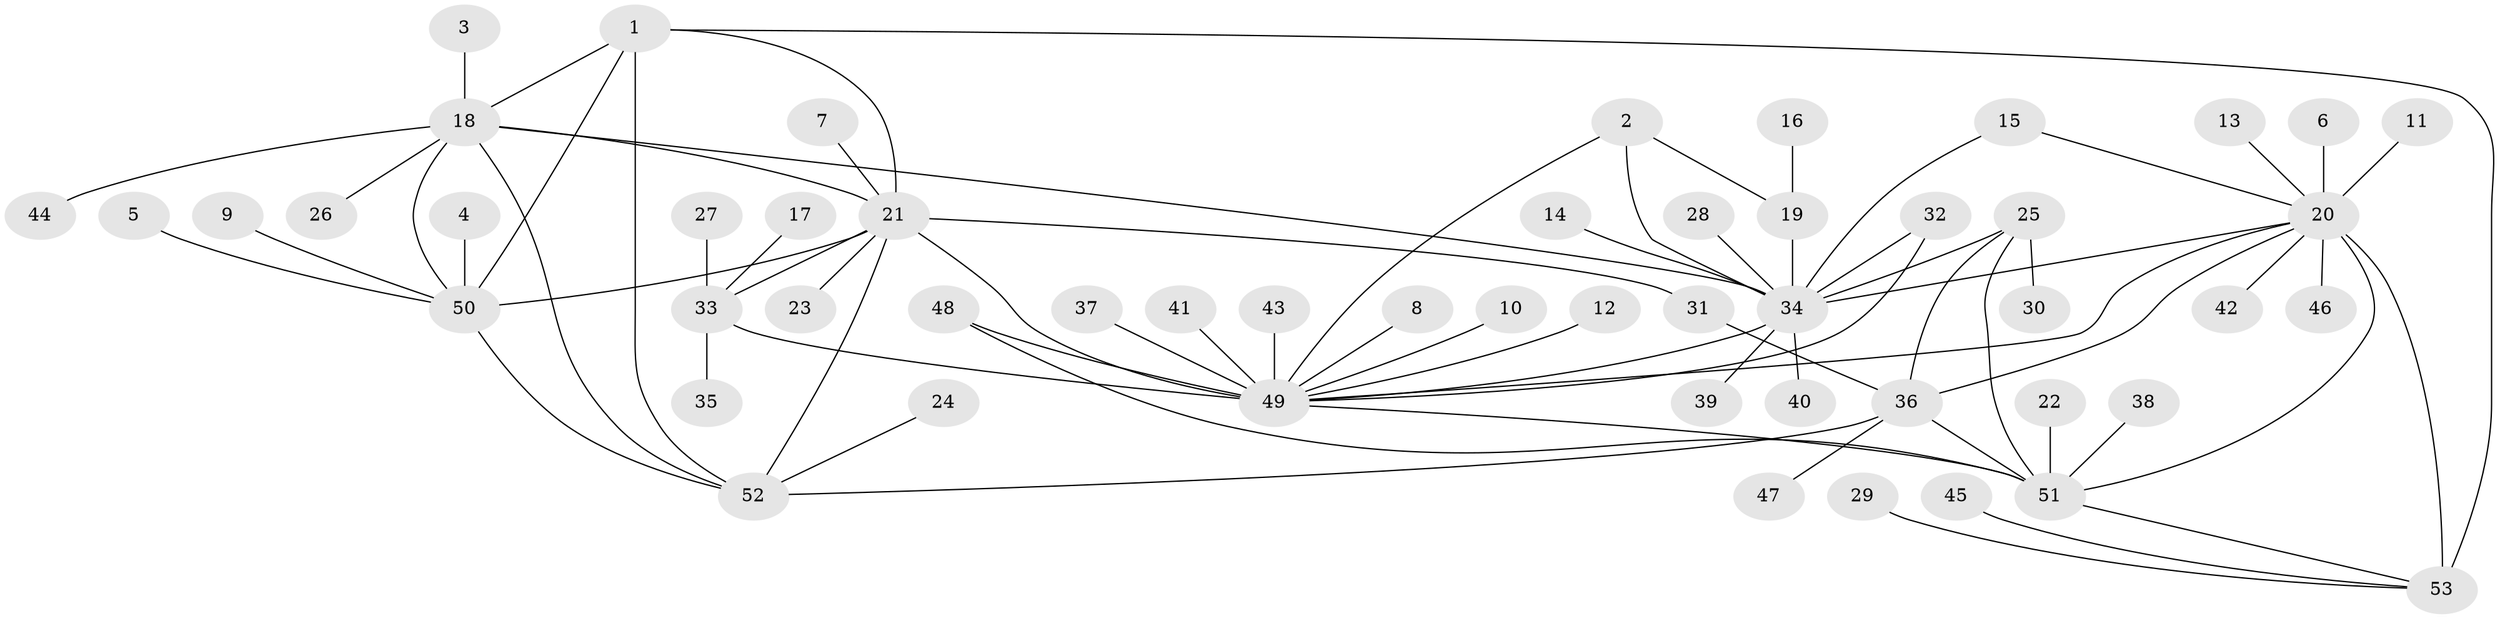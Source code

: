 // original degree distribution, {8: 0.018867924528301886, 9: 0.04716981132075472, 11: 0.018867924528301886, 10: 0.03773584905660377, 6: 0.03773584905660377, 5: 0.03773584905660377, 7: 0.018867924528301886, 12: 0.009433962264150943, 4: 0.009433962264150943, 1: 0.5754716981132075, 2: 0.1509433962264151, 3: 0.03773584905660377}
// Generated by graph-tools (version 1.1) at 2025/50/03/09/25 03:50:30]
// undirected, 53 vertices, 74 edges
graph export_dot {
graph [start="1"]
  node [color=gray90,style=filled];
  1;
  2;
  3;
  4;
  5;
  6;
  7;
  8;
  9;
  10;
  11;
  12;
  13;
  14;
  15;
  16;
  17;
  18;
  19;
  20;
  21;
  22;
  23;
  24;
  25;
  26;
  27;
  28;
  29;
  30;
  31;
  32;
  33;
  34;
  35;
  36;
  37;
  38;
  39;
  40;
  41;
  42;
  43;
  44;
  45;
  46;
  47;
  48;
  49;
  50;
  51;
  52;
  53;
  1 -- 18 [weight=1.0];
  1 -- 21 [weight=1.0];
  1 -- 50 [weight=1.0];
  1 -- 52 [weight=1.0];
  1 -- 53 [weight=1.0];
  2 -- 19 [weight=1.0];
  2 -- 34 [weight=3.0];
  2 -- 49 [weight=1.0];
  3 -- 18 [weight=1.0];
  4 -- 50 [weight=1.0];
  5 -- 50 [weight=1.0];
  6 -- 20 [weight=1.0];
  7 -- 21 [weight=1.0];
  8 -- 49 [weight=1.0];
  9 -- 50 [weight=1.0];
  10 -- 49 [weight=1.0];
  11 -- 20 [weight=1.0];
  12 -- 49 [weight=1.0];
  13 -- 20 [weight=1.0];
  14 -- 34 [weight=1.0];
  15 -- 20 [weight=1.0];
  15 -- 34 [weight=1.0];
  16 -- 19 [weight=1.0];
  17 -- 33 [weight=1.0];
  18 -- 21 [weight=1.0];
  18 -- 26 [weight=1.0];
  18 -- 34 [weight=1.0];
  18 -- 44 [weight=1.0];
  18 -- 50 [weight=1.0];
  18 -- 52 [weight=1.0];
  19 -- 34 [weight=3.0];
  20 -- 34 [weight=1.0];
  20 -- 36 [weight=1.0];
  20 -- 42 [weight=1.0];
  20 -- 46 [weight=1.0];
  20 -- 49 [weight=1.0];
  20 -- 51 [weight=2.0];
  20 -- 53 [weight=4.0];
  21 -- 23 [weight=1.0];
  21 -- 31 [weight=1.0];
  21 -- 33 [weight=1.0];
  21 -- 49 [weight=3.0];
  21 -- 50 [weight=1.0];
  21 -- 52 [weight=1.0];
  22 -- 51 [weight=1.0];
  24 -- 52 [weight=1.0];
  25 -- 30 [weight=1.0];
  25 -- 34 [weight=1.0];
  25 -- 36 [weight=3.0];
  25 -- 51 [weight=1.0];
  27 -- 33 [weight=1.0];
  28 -- 34 [weight=1.0];
  29 -- 53 [weight=1.0];
  31 -- 36 [weight=1.0];
  32 -- 34 [weight=1.0];
  32 -- 49 [weight=1.0];
  33 -- 35 [weight=1.0];
  33 -- 49 [weight=3.0];
  34 -- 39 [weight=1.0];
  34 -- 40 [weight=1.0];
  34 -- 49 [weight=1.0];
  36 -- 47 [weight=1.0];
  36 -- 51 [weight=3.0];
  36 -- 52 [weight=1.0];
  37 -- 49 [weight=1.0];
  38 -- 51 [weight=1.0];
  41 -- 49 [weight=1.0];
  43 -- 49 [weight=1.0];
  45 -- 53 [weight=1.0];
  48 -- 49 [weight=1.0];
  48 -- 51 [weight=1.0];
  49 -- 51 [weight=2.0];
  50 -- 52 [weight=1.0];
  51 -- 53 [weight=1.0];
}
